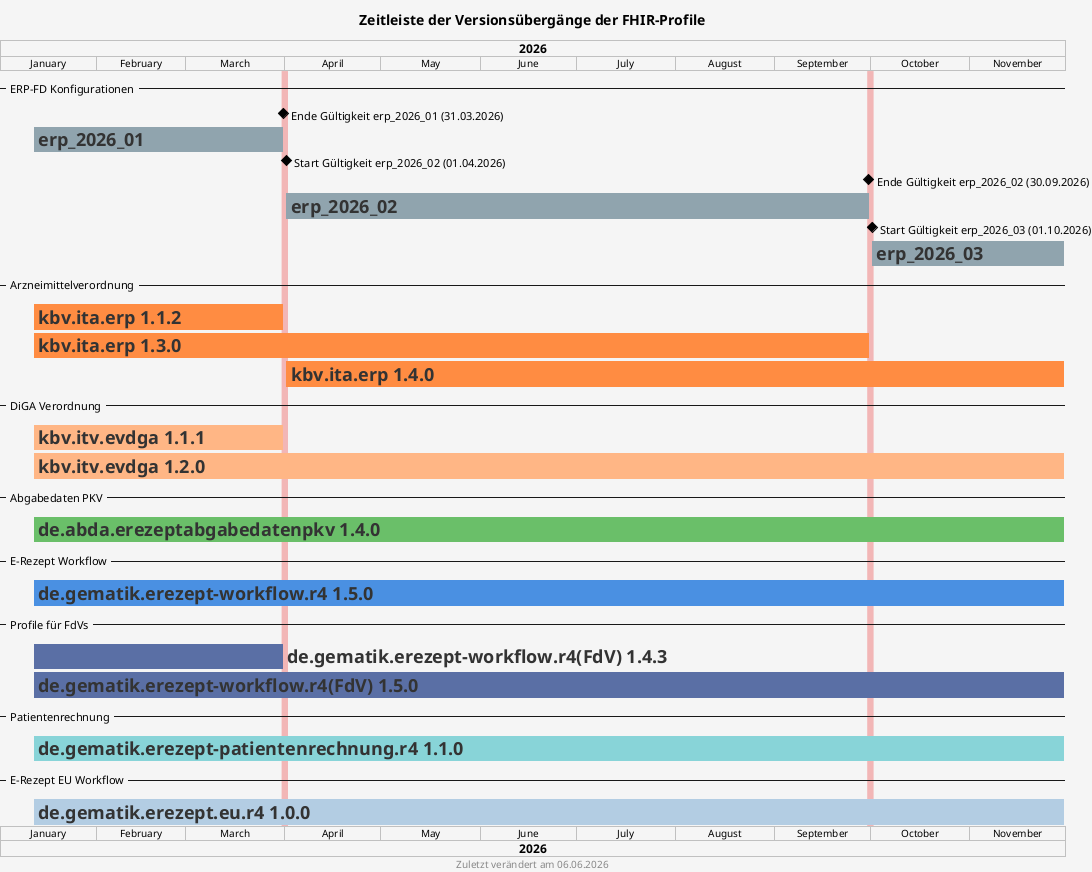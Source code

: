 @startgantt
!define kbvcolor #ff8c42
!define evdgacolor #ffb685
!define davcolor #6abf69
!define gematikcolor #4a90e2
!define gematikcolor_fdv #5a6fa5
!define gematikcolor_patrn #88d4d8
!define gematikcolor_eu #b3cde3
!define erpfdcolor #90a4ae

!define datelinecolor #f2b6b6

<style>
document {
   BackGroundColor #f5f5f5
}
ganttDiagram {
   task {
      BackGroundColor GreenYellow
      LineColor Green
      FontColor #333333
      FontSize 18
      FontStyle bold
   }
}
</style>

title Zeitleiste der Versionsübergänge der FHIR-Profile
footer Zuletzt verändert am %date("dd.MM.yyyy")

projectscale monthly zoom 3
Project starts 2026-01-02

-- ERP-FD Konfigurationen --

2026-03-31 is colored datelinecolor

[Ende Gültigkeit erp_2026_01 (31.03.2026)] happens on 2026-03-31

[erp_2026_01] starts 2026-01-12
[erp_2026_01] ends 2026-03-31
[erp_2026_01] is colored in erpfdcolor

2026-04-01 is colored datelinecolor
2026-09-30 is colored datelinecolor

[Start Gültigkeit erp_2026_02 (01.04.2026)] happens on 2026-04-01
[Ende Gültigkeit erp_2026_02 (30.09.2026)] happens on 2026-09-30

[erp_2026_02] starts 2026-04-01
[erp_2026_02] ends 2026-09-30
[erp_2026_02] is colored in erpfdcolor

2026-10-01 is colored datelinecolor

[Start Gültigkeit erp_2026_03 (01.10.2026)] happens on 2026-10-01
[Ende Gültigkeit erp_2026_02 (30.09.2026)] happens on 2026-09-30

[erp_2026_03] starts 2026-10-01
[erp_2026_03] ends 2026-11-30
[erp_2026_03] is colored in erpfdcolor

-- Arzneimittelverordnung --

[kbv.ita.erp 1.1.2] starts 2026-01-12 and ends 2026-03-31
[kbv.ita.erp 1.1.2] is colored in kbvcolor

[kbv.ita.erp 1.3.0] starts 2026-01-12 and ends 2026-09-30
[kbv.ita.erp 1.3.0] is colored in kbvcolor

[kbv.ita.erp 1.4.0] starts 2026-04-01 and ends 2026-11-30
[kbv.ita.erp 1.4.0] is colored in kbvcolor

-- DiGA Verordnung --

[kbv.itv.evdga 1.1.1] starts 2026-01-12 and ends 2026-03-31
[kbv.itv.evdga 1.1.1] is colored in evdgacolor

[kbv.itv.evdga 1.2.0] starts 2026-01-12 and ends 2026-11-30
[kbv.itv.evdga 1.2.0] is colored in evdgacolor

-- Abgabedaten PKV --

[de.abda.erezeptabgabedatenpkv 1.4.0] starts 2026-01-12 and ends 2026-11-30
[de.abda.erezeptabgabedatenpkv 1.4.0] is colored in davcolor

-- E-Rezept Workflow --

[de.gematik.erezept-workflow.r4 1.5.0] starts 2026-01-12 and ends 2026-11-30
[de.gematik.erezept-workflow.r4 1.5.0] is colored in gematikcolor

-- Profile für FdVs --

[de.gematik.erezept-workflow.r4(FdV) 1.4.3] starts 2026-01-12 and ends 2026-03-31
[de.gematik.erezept-workflow.r4(FdV) 1.4.3] is colored in gematikcolor_fdv

[de.gematik.erezept-workflow.r4(FdV) 1.5.0] starts 2026-01-12 and ends 2026-11-30
[de.gematik.erezept-workflow.r4(FdV) 1.5.0] is colored in gematikcolor_fdv

-- Patientenrechnung --

[de.gematik.erezept-patientenrechnung.r4 1.1.0] starts 2026-01-12 and ends 2026-11-30
[de.gematik.erezept-patientenrechnung.r4 1.1.0] is colored in gematikcolor_patrn

-- E-Rezept EU Workflow --

[de.gematik.erezept.eu.r4 1.0.0] starts 2026-01-12 and ends 2026-11-30
[de.gematik.erezept.eu.r4 1.0.0] is colored in gematikcolor_eu

@endgantt